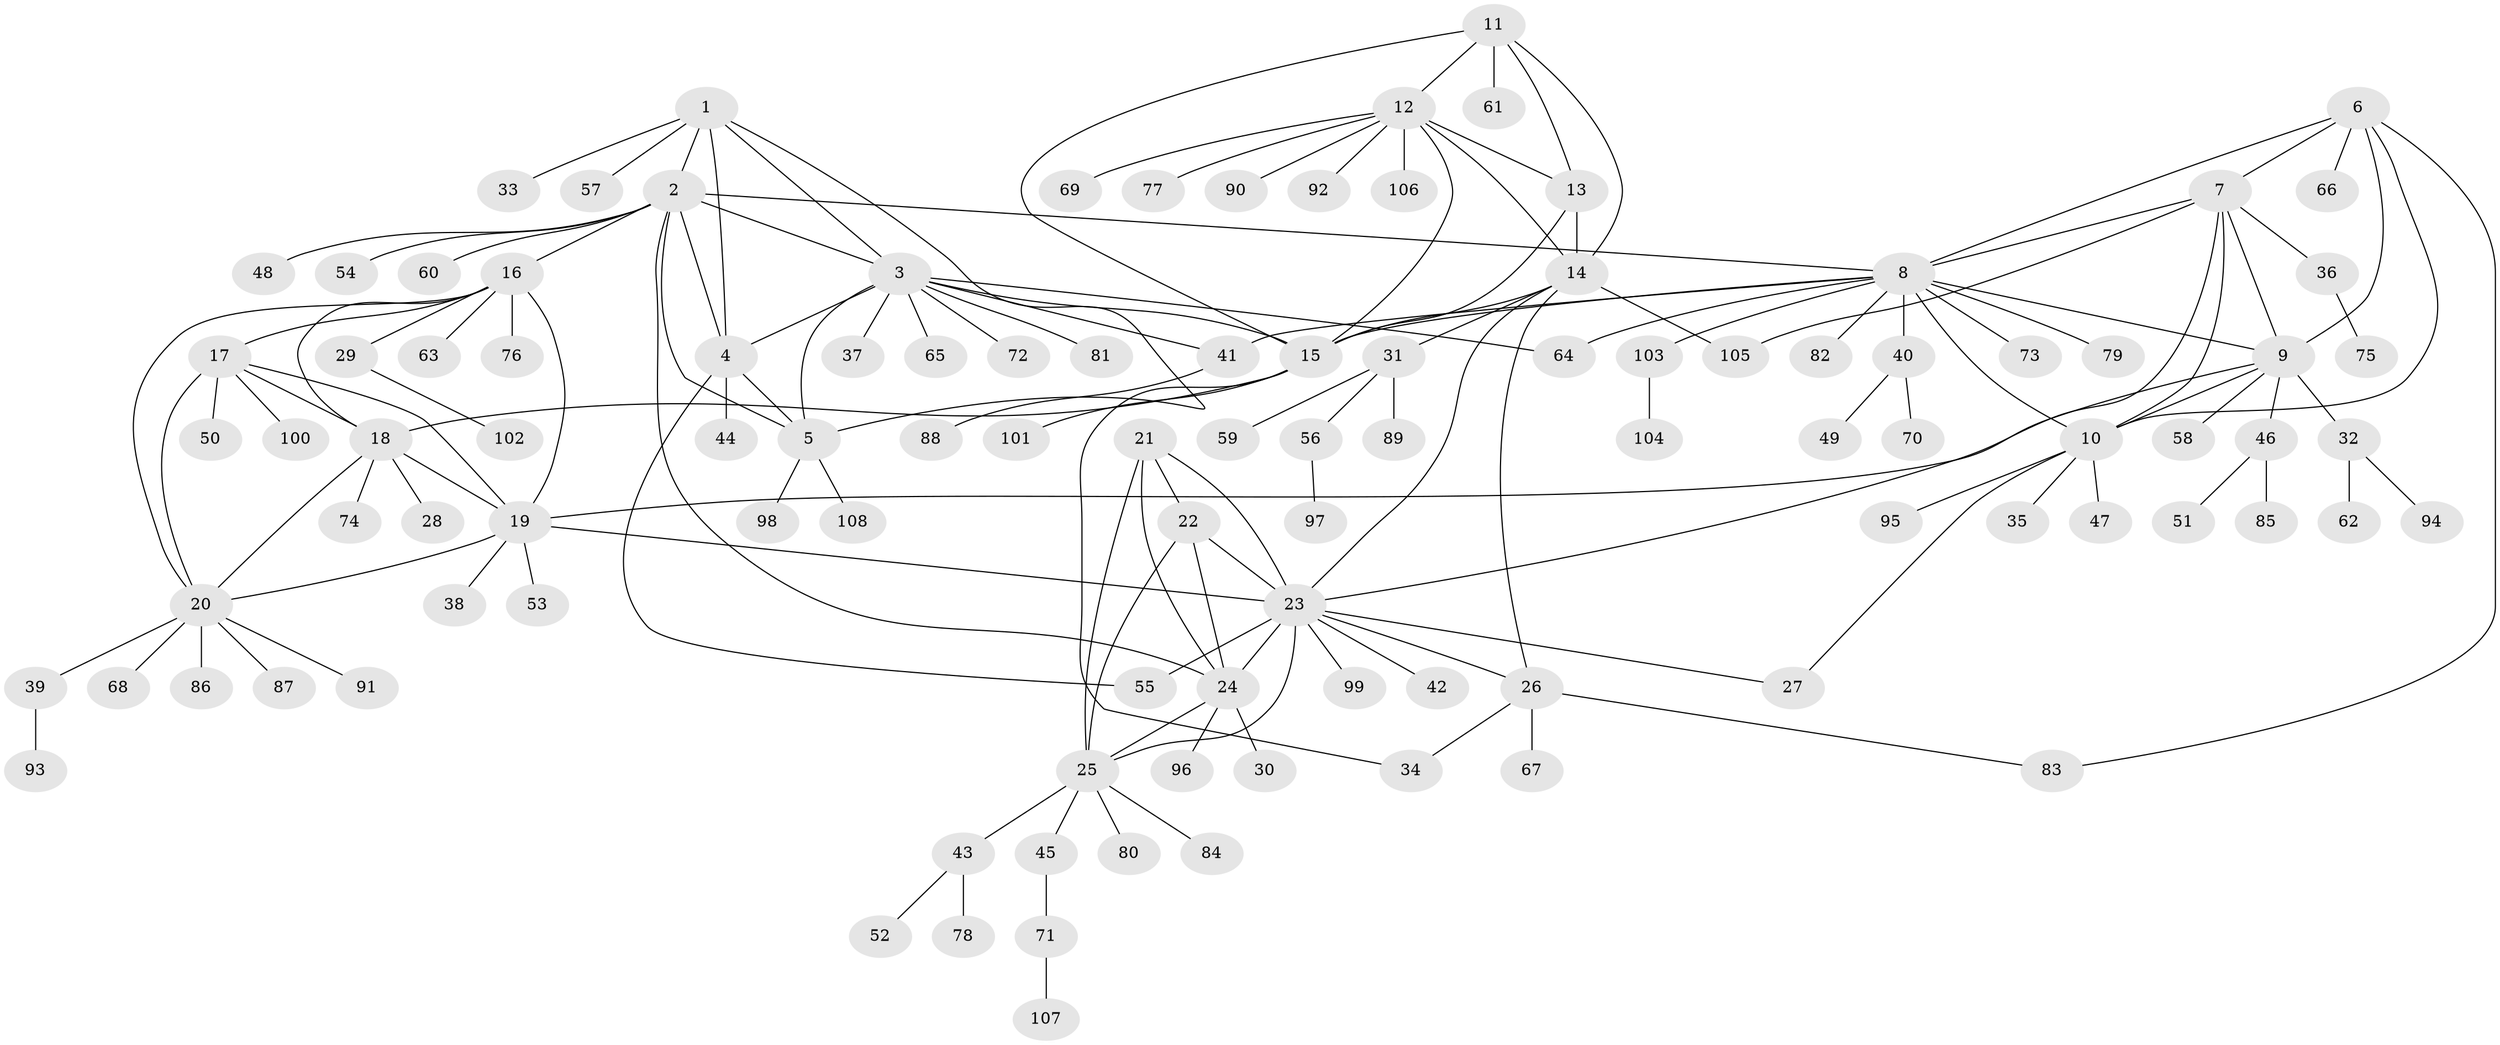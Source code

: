 // coarse degree distribution, {2: 0.03125, 1: 0.78125, 7: 0.0625, 3: 0.03125, 4: 0.0625, 18: 0.03125}
// Generated by graph-tools (version 1.1) at 2025/59/03/04/25 21:59:08]
// undirected, 108 vertices, 151 edges
graph export_dot {
graph [start="1"]
  node [color=gray90,style=filled];
  1;
  2;
  3;
  4;
  5;
  6;
  7;
  8;
  9;
  10;
  11;
  12;
  13;
  14;
  15;
  16;
  17;
  18;
  19;
  20;
  21;
  22;
  23;
  24;
  25;
  26;
  27;
  28;
  29;
  30;
  31;
  32;
  33;
  34;
  35;
  36;
  37;
  38;
  39;
  40;
  41;
  42;
  43;
  44;
  45;
  46;
  47;
  48;
  49;
  50;
  51;
  52;
  53;
  54;
  55;
  56;
  57;
  58;
  59;
  60;
  61;
  62;
  63;
  64;
  65;
  66;
  67;
  68;
  69;
  70;
  71;
  72;
  73;
  74;
  75;
  76;
  77;
  78;
  79;
  80;
  81;
  82;
  83;
  84;
  85;
  86;
  87;
  88;
  89;
  90;
  91;
  92;
  93;
  94;
  95;
  96;
  97;
  98;
  99;
  100;
  101;
  102;
  103;
  104;
  105;
  106;
  107;
  108;
  1 -- 2;
  1 -- 3;
  1 -- 4;
  1 -- 5;
  1 -- 33;
  1 -- 57;
  2 -- 3;
  2 -- 4;
  2 -- 5;
  2 -- 8;
  2 -- 16;
  2 -- 24;
  2 -- 48;
  2 -- 54;
  2 -- 60;
  3 -- 4;
  3 -- 5;
  3 -- 15;
  3 -- 37;
  3 -- 41;
  3 -- 64;
  3 -- 65;
  3 -- 72;
  3 -- 81;
  4 -- 5;
  4 -- 44;
  4 -- 55;
  5 -- 98;
  5 -- 108;
  6 -- 7;
  6 -- 8;
  6 -- 9;
  6 -- 10;
  6 -- 66;
  6 -- 83;
  7 -- 8;
  7 -- 9;
  7 -- 10;
  7 -- 23;
  7 -- 36;
  7 -- 105;
  8 -- 9;
  8 -- 10;
  8 -- 15;
  8 -- 40;
  8 -- 41;
  8 -- 64;
  8 -- 73;
  8 -- 79;
  8 -- 82;
  8 -- 103;
  9 -- 10;
  9 -- 19;
  9 -- 32;
  9 -- 46;
  9 -- 58;
  10 -- 27;
  10 -- 35;
  10 -- 47;
  10 -- 95;
  11 -- 12;
  11 -- 13;
  11 -- 14;
  11 -- 15;
  11 -- 61;
  12 -- 13;
  12 -- 14;
  12 -- 15;
  12 -- 69;
  12 -- 77;
  12 -- 90;
  12 -- 92;
  12 -- 106;
  13 -- 14;
  13 -- 15;
  14 -- 15;
  14 -- 23;
  14 -- 26;
  14 -- 31;
  14 -- 105;
  15 -- 18;
  15 -- 34;
  15 -- 101;
  16 -- 17;
  16 -- 18;
  16 -- 19;
  16 -- 20;
  16 -- 29;
  16 -- 63;
  16 -- 76;
  17 -- 18;
  17 -- 19;
  17 -- 20;
  17 -- 50;
  17 -- 100;
  18 -- 19;
  18 -- 20;
  18 -- 28;
  18 -- 74;
  19 -- 20;
  19 -- 23;
  19 -- 38;
  19 -- 53;
  20 -- 39;
  20 -- 68;
  20 -- 86;
  20 -- 87;
  20 -- 91;
  21 -- 22;
  21 -- 23;
  21 -- 24;
  21 -- 25;
  22 -- 23;
  22 -- 24;
  22 -- 25;
  23 -- 24;
  23 -- 25;
  23 -- 26;
  23 -- 27;
  23 -- 42;
  23 -- 55;
  23 -- 99;
  24 -- 25;
  24 -- 30;
  24 -- 96;
  25 -- 43;
  25 -- 45;
  25 -- 80;
  25 -- 84;
  26 -- 34;
  26 -- 67;
  26 -- 83;
  29 -- 102;
  31 -- 56;
  31 -- 59;
  31 -- 89;
  32 -- 62;
  32 -- 94;
  36 -- 75;
  39 -- 93;
  40 -- 49;
  40 -- 70;
  41 -- 88;
  43 -- 52;
  43 -- 78;
  45 -- 71;
  46 -- 51;
  46 -- 85;
  56 -- 97;
  71 -- 107;
  103 -- 104;
}
